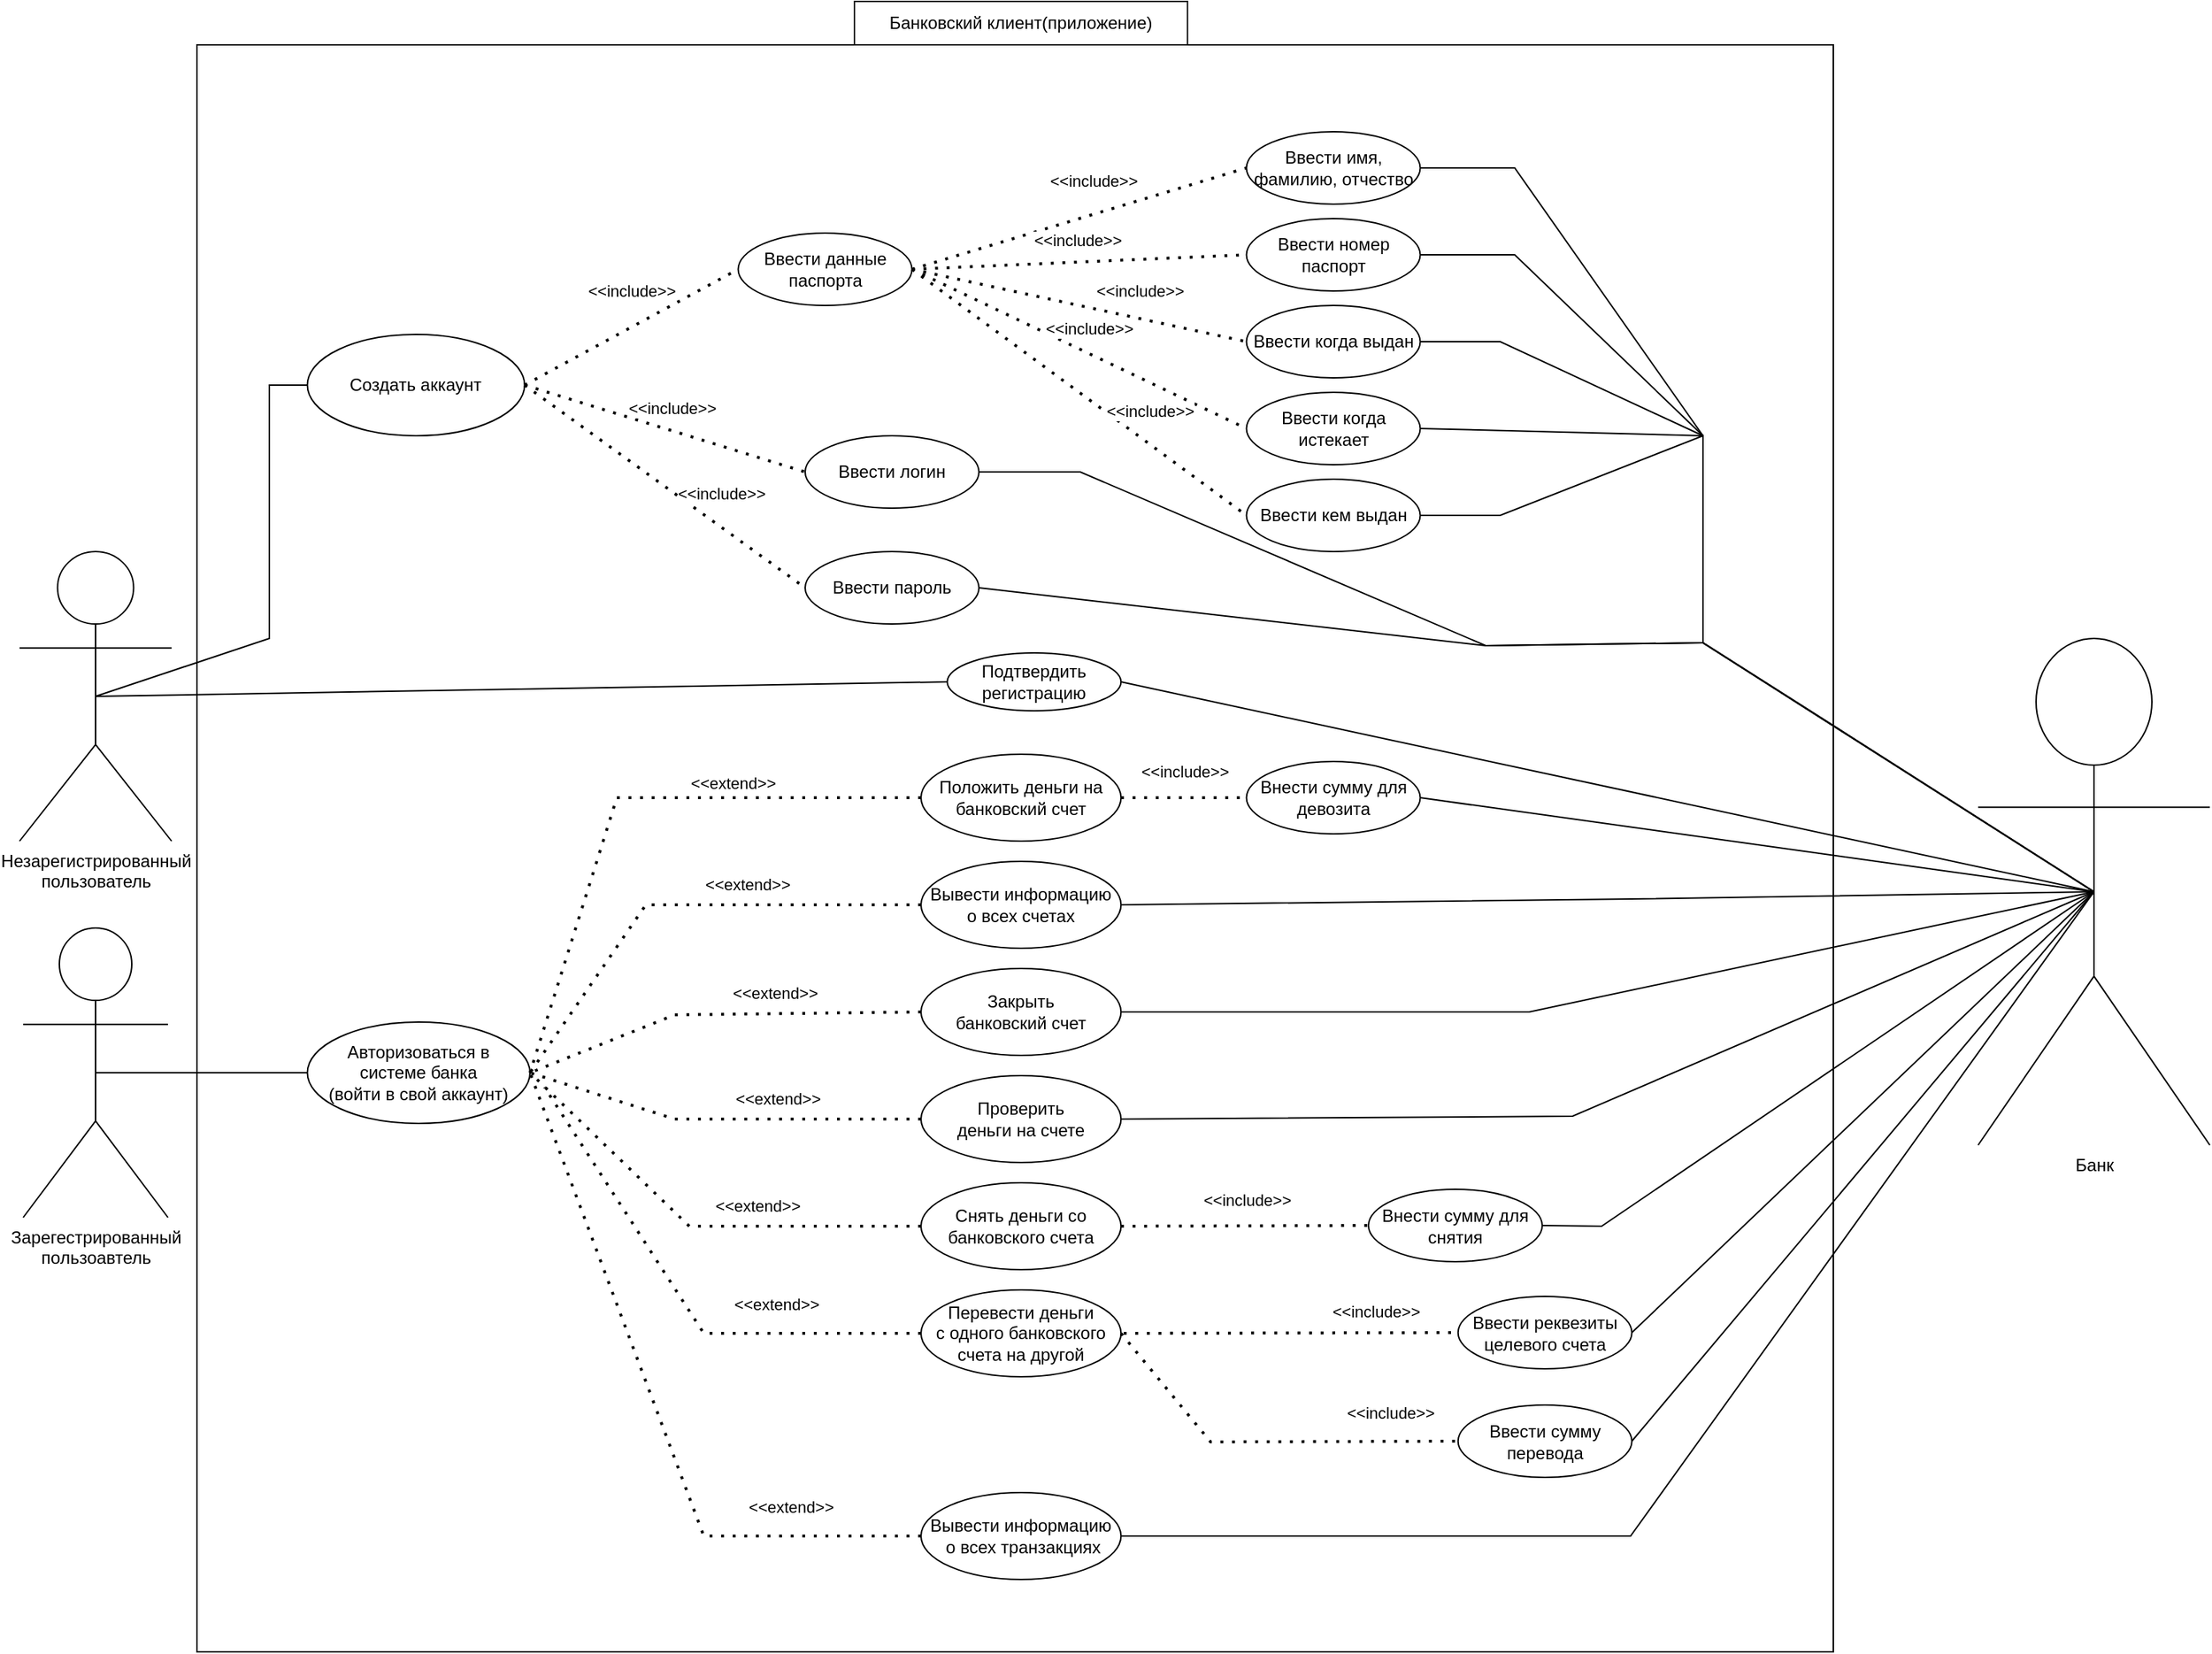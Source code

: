 <mxfile version="21.1.2" type="device">
  <diagram name="Страница 1" id="o9PoDSkGrOwWc7dXm-Xy">
    <mxGraphModel dx="2575" dy="1297" grid="1" gridSize="10" guides="1" tooltips="1" connect="1" arrows="1" fold="1" page="1" pageScale="1" pageWidth="827" pageHeight="1169" math="0" shadow="0">
      <root>
        <mxCell id="0" />
        <mxCell id="1" parent="0" />
        <mxCell id="FQmF5h1PEEif77fkFtKV-154" value="" style="rounded=0;whiteSpace=wrap;html=1;fontFamily=Helvetica;fontSize=11;fontColor=default;" vertex="1" parent="1">
          <mxGeometry x="250" y="210" width="1130" height="1110" as="geometry" />
        </mxCell>
        <mxCell id="FQmF5h1PEEif77fkFtKV-3" value="" style="edgeStyle=orthogonalEdgeStyle;rounded=0;orthogonalLoop=1;jettySize=auto;html=1;" edge="1" parent="1" target="FQmF5h1PEEif77fkFtKV-2">
          <mxGeometry relative="1" as="geometry">
            <mxPoint x="390" y="90" as="sourcePoint" />
          </mxGeometry>
        </mxCell>
        <mxCell id="FQmF5h1PEEif77fkFtKV-9" value="" style="edgeStyle=orthogonalEdgeStyle;rounded=0;orthogonalLoop=1;jettySize=auto;html=1;" edge="1" parent="1" target="FQmF5h1PEEif77fkFtKV-8">
          <mxGeometry relative="1" as="geometry">
            <mxPoint x="510" y="90" as="sourcePoint" />
          </mxGeometry>
        </mxCell>
        <mxCell id="FQmF5h1PEEif77fkFtKV-11" value="" style="edgeStyle=orthogonalEdgeStyle;rounded=0;orthogonalLoop=1;jettySize=auto;html=1;" edge="1" parent="1" source="FQmF5h1PEEif77fkFtKV-1">
          <mxGeometry relative="1" as="geometry">
            <mxPoint x="450" y="220" as="targetPoint" />
          </mxGeometry>
        </mxCell>
        <mxCell id="FQmF5h1PEEif77fkFtKV-5" value="" style="edgeStyle=orthogonalEdgeStyle;rounded=0;orthogonalLoop=1;jettySize=auto;html=1;" edge="1" parent="1" target="FQmF5h1PEEif77fkFtKV-4">
          <mxGeometry relative="1" as="geometry">
            <mxPoint x="80" y="130" as="sourcePoint" />
          </mxGeometry>
        </mxCell>
        <mxCell id="FQmF5h1PEEif77fkFtKV-7" style="edgeStyle=orthogonalEdgeStyle;rounded=0;orthogonalLoop=1;jettySize=auto;html=1;entryX=0.5;entryY=0;entryDx=0;entryDy=0;" edge="1" parent="1" target="FQmF5h1PEEif77fkFtKV-6">
          <mxGeometry relative="1" as="geometry">
            <mxPoint x="80" y="130" as="sourcePoint" />
          </mxGeometry>
        </mxCell>
        <mxCell id="FQmF5h1PEEif77fkFtKV-12" value="Зарегестрированный &lt;br&gt;пользоавтель" style="shape=umlActor;verticalLabelPosition=bottom;verticalAlign=top;html=1;outlineConnect=0;direction=east;" vertex="1" parent="1">
          <mxGeometry x="130" y="820" width="100" height="200" as="geometry" />
        </mxCell>
        <mxCell id="FQmF5h1PEEif77fkFtKV-21" value="Перевести деньги&lt;br&gt;с одного банковского счета на другой" style="ellipse;whiteSpace=wrap;html=1;" vertex="1" parent="1">
          <mxGeometry x="750.0" y="1070" width="138.13" height="60" as="geometry" />
        </mxCell>
        <mxCell id="FQmF5h1PEEif77fkFtKV-67" style="edgeStyle=orthogonalEdgeStyle;rounded=0;orthogonalLoop=1;jettySize=auto;html=1;exitX=0.5;exitY=1;exitDx=0;exitDy=0;" edge="1" parent="1">
          <mxGeometry relative="1" as="geometry">
            <mxPoint x="683.75" y="932" as="sourcePoint" />
            <mxPoint x="683.75" y="932" as="targetPoint" />
          </mxGeometry>
        </mxCell>
        <mxCell id="FQmF5h1PEEif77fkFtKV-69" value="Банковский клиент(приложение)" style="text;html=1;strokeColor=#1A1A1A;fillColor=none;align=center;verticalAlign=middle;whiteSpace=wrap;rounded=0;" vertex="1" parent="1">
          <mxGeometry x="704.06" y="180" width="230" height="30" as="geometry" />
        </mxCell>
        <mxCell id="FQmF5h1PEEif77fkFtKV-76" value="Незарегистрированный &lt;br&gt;пользователь" style="shape=umlActor;verticalLabelPosition=bottom;verticalAlign=top;html=1;outlineConnect=0;" vertex="1" parent="1">
          <mxGeometry x="127.5" y="560" width="105" height="200" as="geometry" />
        </mxCell>
        <mxCell id="FQmF5h1PEEif77fkFtKV-77" value="Авторизоваться в &lt;br&gt;системе банка&lt;br&gt;(войти в свой аккаунт)" style="ellipse;whiteSpace=wrap;html=1;" vertex="1" parent="1">
          <mxGeometry x="326.25" y="885" width="153.75" height="70" as="geometry" />
        </mxCell>
        <mxCell id="FQmF5h1PEEif77fkFtKV-78" value="Создать аккаунт" style="ellipse;whiteSpace=wrap;html=1;" vertex="1" parent="1">
          <mxGeometry x="326.25" y="410" width="150" height="70" as="geometry" />
        </mxCell>
        <mxCell id="FQmF5h1PEEif77fkFtKV-79" value="Банк" style="shape=umlActor;verticalLabelPosition=bottom;verticalAlign=top;html=1;outlineConnect=0;direction=east;" vertex="1" parent="1">
          <mxGeometry x="1480" y="620" width="160" height="350" as="geometry" />
        </mxCell>
        <mxCell id="FQmF5h1PEEif77fkFtKV-88" value="" style="endArrow=none;html=1;rounded=0;entryX=0;entryY=0.5;entryDx=0;entryDy=0;exitX=0.5;exitY=0.5;exitDx=0;exitDy=0;exitPerimeter=0;" edge="1" parent="1" source="FQmF5h1PEEif77fkFtKV-76" target="FQmF5h1PEEif77fkFtKV-78">
          <mxGeometry width="50" height="50" relative="1" as="geometry">
            <mxPoint x="240" y="730" as="sourcePoint" />
            <mxPoint x="444" y="410" as="targetPoint" />
            <Array as="points">
              <mxPoint x="300" y="620" />
              <mxPoint x="300" y="445" />
            </Array>
          </mxGeometry>
        </mxCell>
        <mxCell id="FQmF5h1PEEif77fkFtKV-91" value="" style="endArrow=none;html=1;rounded=0;exitX=0.5;exitY=0.5;exitDx=0;exitDy=0;entryX=0;entryY=0.5;entryDx=0;entryDy=0;exitPerimeter=0;" edge="1" parent="1" source="FQmF5h1PEEif77fkFtKV-12" target="FQmF5h1PEEif77fkFtKV-77">
          <mxGeometry width="50" height="50" relative="1" as="geometry">
            <mxPoint x="190" y="930" as="sourcePoint" />
            <mxPoint x="489" y="690" as="targetPoint" />
            <Array as="points" />
          </mxGeometry>
        </mxCell>
        <mxCell id="FQmF5h1PEEif77fkFtKV-92" value="&amp;lt;&amp;lt;include&amp;gt;&amp;gt;" style="endArrow=none;dashed=1;html=1;dashPattern=1 3;strokeWidth=2;rounded=0;entryX=0;entryY=0.5;entryDx=0;entryDy=0;exitX=1;exitY=0.5;exitDx=0;exitDy=0;" edge="1" parent="1" source="FQmF5h1PEEif77fkFtKV-78" target="FQmF5h1PEEif77fkFtKV-93">
          <mxGeometry x="0.142" y="22" width="50" height="50" relative="1" as="geometry">
            <mxPoint x="520" y="470" as="sourcePoint" />
            <mxPoint x="570" y="420" as="targetPoint" />
            <mxPoint as="offset" />
          </mxGeometry>
        </mxCell>
        <mxCell id="FQmF5h1PEEif77fkFtKV-93" value="Ввести данные паспорта" style="ellipse;whiteSpace=wrap;html=1;" vertex="1" parent="1">
          <mxGeometry x="623.75" y="340" width="120" height="50" as="geometry" />
        </mxCell>
        <mxCell id="FQmF5h1PEEif77fkFtKV-94" value="&lt;span style=&quot;color: rgb(0, 0, 0); font-family: Helvetica; font-size: 11px; font-style: normal; font-variant-ligatures: normal; font-variant-caps: normal; font-weight: 400; letter-spacing: normal; orphans: 2; text-align: center; text-indent: 0px; text-transform: none; widows: 2; word-spacing: 0px; -webkit-text-stroke-width: 0px; background-color: rgb(255, 255, 255); text-decoration-thickness: initial; text-decoration-style: initial; text-decoration-color: initial; float: none; display: inline !important;&quot;&gt;&amp;lt;&amp;lt;include&amp;gt;&amp;gt;&lt;/span&gt;" style="endArrow=none;dashed=1;html=1;dashPattern=1 3;strokeWidth=2;rounded=0;entryX=0;entryY=0.5;entryDx=0;entryDy=0;exitX=1;exitY=0.5;exitDx=0;exitDy=0;" edge="1" parent="1" target="FQmF5h1PEEif77fkFtKV-95" source="FQmF5h1PEEif77fkFtKV-78">
          <mxGeometry y="15" width="50" height="50" relative="1" as="geometry">
            <mxPoint x="491.25" y="555" as="sourcePoint" />
            <mxPoint x="585.25" y="490" as="targetPoint" />
            <mxPoint as="offset" />
          </mxGeometry>
        </mxCell>
        <mxCell id="FQmF5h1PEEif77fkFtKV-95" value="Ввести логин" style="ellipse;whiteSpace=wrap;html=1;" vertex="1" parent="1">
          <mxGeometry x="670" y="480" width="120" height="50" as="geometry" />
        </mxCell>
        <mxCell id="FQmF5h1PEEif77fkFtKV-96" value="&lt;span style=&quot;color: rgb(0, 0, 0); font-family: Helvetica; font-size: 11px; font-style: normal; font-variant-ligatures: normal; font-variant-caps: normal; font-weight: 400; letter-spacing: normal; orphans: 2; text-align: center; text-indent: 0px; text-transform: none; widows: 2; word-spacing: 0px; -webkit-text-stroke-width: 0px; background-color: rgb(255, 255, 255); text-decoration-thickness: initial; text-decoration-style: initial; text-decoration-color: initial; float: none; display: inline !important;&quot;&gt;&amp;lt;&amp;lt;include&amp;gt;&amp;gt;&lt;/span&gt;" style="endArrow=none;dashed=1;html=1;dashPattern=1 3;strokeWidth=2;rounded=0;entryX=0;entryY=0.5;entryDx=0;entryDy=0;exitX=1;exitY=0.5;exitDx=0;exitDy=0;" edge="1" parent="1" target="FQmF5h1PEEif77fkFtKV-97" source="FQmF5h1PEEif77fkFtKV-78">
          <mxGeometry x="0.286" y="19" width="50" height="50" relative="1" as="geometry">
            <mxPoint x="478.75" y="555" as="sourcePoint" />
            <mxPoint x="588" y="560" as="targetPoint" />
            <mxPoint as="offset" />
          </mxGeometry>
        </mxCell>
        <mxCell id="FQmF5h1PEEif77fkFtKV-97" value="Ввести пароль" style="ellipse;whiteSpace=wrap;html=1;" vertex="1" parent="1">
          <mxGeometry x="670" y="560" width="120" height="50" as="geometry" />
        </mxCell>
        <mxCell id="FQmF5h1PEEif77fkFtKV-98" value="" style="endArrow=none;html=1;rounded=0;entryX=1;entryY=0.5;entryDx=0;entryDy=0;" edge="1" parent="1" target="FQmF5h1PEEif77fkFtKV-95">
          <mxGeometry width="50" height="50" relative="1" as="geometry">
            <mxPoint x="1290" y="623" as="sourcePoint" />
            <mxPoint x="754" y="375" as="targetPoint" />
            <Array as="points">
              <mxPoint x="1140" y="625" />
              <mxPoint x="860" y="505" />
            </Array>
          </mxGeometry>
        </mxCell>
        <mxCell id="FQmF5h1PEEif77fkFtKV-99" value="" style="endArrow=none;html=1;rounded=0;entryX=1;entryY=0.5;entryDx=0;entryDy=0;" edge="1" parent="1" target="FQmF5h1PEEif77fkFtKV-97">
          <mxGeometry width="50" height="50" relative="1" as="geometry">
            <mxPoint x="1290" y="623" as="sourcePoint" />
            <mxPoint x="754" y="455" as="targetPoint" />
            <Array as="points">
              <mxPoint x="1140" y="625" />
            </Array>
          </mxGeometry>
        </mxCell>
        <mxCell id="FQmF5h1PEEif77fkFtKV-100" value="&amp;lt;&amp;lt;include&amp;gt;&amp;gt;" style="endArrow=none;dashed=1;html=1;dashPattern=1 3;strokeWidth=2;rounded=0;entryX=0;entryY=0.5;entryDx=0;entryDy=0;exitX=1;exitY=0.5;exitDx=0;exitDy=0;" edge="1" parent="1" target="FQmF5h1PEEif77fkFtKV-101" source="FQmF5h1PEEif77fkFtKV-93">
          <mxGeometry x="0.142" y="22" width="50" height="50" relative="1" as="geometry">
            <mxPoint x="827" y="355" as="sourcePoint" />
            <mxPoint x="921" y="330" as="targetPoint" />
            <mxPoint as="offset" />
          </mxGeometry>
        </mxCell>
        <mxCell id="FQmF5h1PEEif77fkFtKV-101" value="Ввести имя, фамилию, отчество" style="ellipse;whiteSpace=wrap;html=1;" vertex="1" parent="1">
          <mxGeometry x="974.75" y="270" width="120" height="50" as="geometry" />
        </mxCell>
        <mxCell id="FQmF5h1PEEif77fkFtKV-102" value="&lt;span style=&quot;color: rgb(0, 0, 0); font-family: Helvetica; font-size: 11px; font-style: normal; font-variant-ligatures: normal; font-variant-caps: normal; font-weight: 400; letter-spacing: normal; orphans: 2; text-align: center; text-indent: 0px; text-transform: none; widows: 2; word-spacing: 0px; -webkit-text-stroke-width: 0px; background-color: rgb(255, 255, 255); text-decoration-thickness: initial; text-decoration-style: initial; text-decoration-color: initial; float: none; display: inline !important;&quot;&gt;&amp;lt;&amp;lt;include&amp;gt;&amp;gt;&lt;/span&gt;" style="endArrow=none;dashed=1;html=1;dashPattern=1 3;strokeWidth=2;rounded=0;entryX=0;entryY=0.5;entryDx=0;entryDy=0;exitX=1;exitY=0.5;exitDx=0;exitDy=0;" edge="1" parent="1" target="FQmF5h1PEEif77fkFtKV-103" source="FQmF5h1PEEif77fkFtKV-93">
          <mxGeometry y="15" width="50" height="50" relative="1" as="geometry">
            <mxPoint x="827" y="355" as="sourcePoint" />
            <mxPoint x="936.25" y="400" as="targetPoint" />
            <mxPoint as="offset" />
          </mxGeometry>
        </mxCell>
        <mxCell id="FQmF5h1PEEif77fkFtKV-103" value="Ввести номер паспорт" style="ellipse;whiteSpace=wrap;html=1;" vertex="1" parent="1">
          <mxGeometry x="974.75" y="330" width="120" height="50" as="geometry" />
        </mxCell>
        <mxCell id="FQmF5h1PEEif77fkFtKV-104" value="&lt;span style=&quot;color: rgb(0, 0, 0); font-family: Helvetica; font-size: 11px; font-style: normal; font-variant-ligatures: normal; font-variant-caps: normal; font-weight: 400; letter-spacing: normal; orphans: 2; text-align: center; text-indent: 0px; text-transform: none; widows: 2; word-spacing: 0px; -webkit-text-stroke-width: 0px; background-color: rgb(255, 255, 255); text-decoration-thickness: initial; text-decoration-style: initial; text-decoration-color: initial; float: none; display: inline !important;&quot;&gt;&amp;lt;&amp;lt;include&amp;gt;&amp;gt;&lt;/span&gt;" style="endArrow=none;dashed=1;html=1;dashPattern=1 3;strokeWidth=2;rounded=0;entryX=0;entryY=0.5;entryDx=0;entryDy=0;exitX=1;exitY=0.5;exitDx=0;exitDy=0;" edge="1" parent="1" target="FQmF5h1PEEif77fkFtKV-105" source="FQmF5h1PEEif77fkFtKV-93">
          <mxGeometry x="0.319" y="18" width="50" height="50" relative="1" as="geometry">
            <mxPoint x="827" y="355" as="sourcePoint" />
            <mxPoint x="939" y="470" as="targetPoint" />
            <mxPoint x="1" as="offset" />
          </mxGeometry>
        </mxCell>
        <mxCell id="FQmF5h1PEEif77fkFtKV-105" value="Ввести когда выдан" style="ellipse;whiteSpace=wrap;html=1;" vertex="1" parent="1">
          <mxGeometry x="974.75" y="390" width="120" height="50" as="geometry" />
        </mxCell>
        <mxCell id="FQmF5h1PEEif77fkFtKV-106" value="Ввести когда истекает" style="ellipse;whiteSpace=wrap;html=1;" vertex="1" parent="1">
          <mxGeometry x="974.75" y="450" width="120" height="50" as="geometry" />
        </mxCell>
        <mxCell id="FQmF5h1PEEif77fkFtKV-107" value="Ввести кем выдан" style="ellipse;whiteSpace=wrap;html=1;" vertex="1" parent="1">
          <mxGeometry x="974.75" y="510" width="120" height="50" as="geometry" />
        </mxCell>
        <mxCell id="FQmF5h1PEEif77fkFtKV-108" value="&lt;span style=&quot;color: rgb(0, 0, 0); font-family: Helvetica; font-size: 11px; font-style: normal; font-variant-ligatures: normal; font-variant-caps: normal; font-weight: 400; letter-spacing: normal; orphans: 2; text-align: center; text-indent: 0px; text-transform: none; widows: 2; word-spacing: 0px; -webkit-text-stroke-width: 0px; background-color: rgb(255, 255, 255); text-decoration-thickness: initial; text-decoration-style: initial; text-decoration-color: initial; float: none; display: inline !important;&quot;&gt;&amp;lt;&amp;lt;include&amp;gt;&amp;gt;&lt;/span&gt;" style="endArrow=none;dashed=1;html=1;dashPattern=1 3;strokeWidth=2;rounded=0;entryX=0;entryY=0.5;entryDx=0;entryDy=0;exitX=1;exitY=0.5;exitDx=0;exitDy=0;" edge="1" parent="1" source="FQmF5h1PEEif77fkFtKV-93" target="FQmF5h1PEEif77fkFtKV-106">
          <mxGeometry y="15" width="50" height="50" relative="1" as="geometry">
            <mxPoint x="740" y="360" as="sourcePoint" />
            <mxPoint x="981" y="495" as="targetPoint" />
            <mxPoint as="offset" />
          </mxGeometry>
        </mxCell>
        <mxCell id="FQmF5h1PEEif77fkFtKV-109" value="&lt;span style=&quot;color: rgb(0, 0, 0); font-family: Helvetica; font-size: 11px; font-style: normal; font-variant-ligatures: normal; font-variant-caps: normal; font-weight: 400; letter-spacing: normal; orphans: 2; text-align: center; text-indent: 0px; text-transform: none; widows: 2; word-spacing: 0px; -webkit-text-stroke-width: 0px; background-color: rgb(255, 255, 255); text-decoration-thickness: initial; text-decoration-style: initial; text-decoration-color: initial; float: none; display: inline !important;&quot;&gt;&amp;lt;&amp;lt;include&amp;gt;&amp;gt;&lt;/span&gt;" style="endArrow=none;dashed=1;html=1;dashPattern=1 3;strokeWidth=2;rounded=0;entryX=0;entryY=0.5;entryDx=0;entryDy=0;exitX=1;exitY=0.5;exitDx=0;exitDy=0;" edge="1" parent="1" source="FQmF5h1PEEif77fkFtKV-93" target="FQmF5h1PEEif77fkFtKV-107">
          <mxGeometry x="0.319" y="18" width="50" height="50" relative="1" as="geometry">
            <mxPoint x="750" y="505" as="sourcePoint" />
            <mxPoint x="981" y="555" as="targetPoint" />
            <mxPoint x="1" as="offset" />
          </mxGeometry>
        </mxCell>
        <mxCell id="FQmF5h1PEEif77fkFtKV-110" value="" style="endArrow=none;html=1;rounded=0;exitX=0.5;exitY=0.5;exitDx=0;exitDy=0;entryX=1;entryY=0.5;entryDx=0;entryDy=0;exitPerimeter=0;" edge="1" parent="1" source="FQmF5h1PEEif77fkFtKV-79" target="FQmF5h1PEEif77fkFtKV-107">
          <mxGeometry width="50" height="50" relative="1" as="geometry">
            <mxPoint x="1350" y="835" as="sourcePoint" />
            <mxPoint x="754" y="455" as="targetPoint" />
            <Array as="points">
              <mxPoint x="1290" y="623" />
              <mxPoint x="1290" y="480" />
              <mxPoint x="1150" y="535" />
            </Array>
          </mxGeometry>
        </mxCell>
        <mxCell id="FQmF5h1PEEif77fkFtKV-111" value="" style="endArrow=none;html=1;rounded=0;exitX=0.5;exitY=0.5;exitDx=0;exitDy=0;entryX=1;entryY=0.5;entryDx=0;entryDy=0;exitPerimeter=0;" edge="1" parent="1" source="FQmF5h1PEEif77fkFtKV-79" target="FQmF5h1PEEif77fkFtKV-106">
          <mxGeometry width="50" height="50" relative="1" as="geometry">
            <mxPoint x="1350" y="835" as="sourcePoint" />
            <mxPoint x="1105" y="570" as="targetPoint" />
            <Array as="points">
              <mxPoint x="1290" y="623" />
              <mxPoint x="1290" y="480" />
            </Array>
          </mxGeometry>
        </mxCell>
        <mxCell id="FQmF5h1PEEif77fkFtKV-112" value="" style="endArrow=none;html=1;rounded=0;exitX=0.5;exitY=0.5;exitDx=0;exitDy=0;entryX=1;entryY=0.5;entryDx=0;entryDy=0;exitPerimeter=0;" edge="1" parent="1" source="FQmF5h1PEEif77fkFtKV-79" target="FQmF5h1PEEif77fkFtKV-105">
          <mxGeometry width="50" height="50" relative="1" as="geometry">
            <mxPoint x="1350" y="835" as="sourcePoint" />
            <mxPoint x="1105" y="505" as="targetPoint" />
            <Array as="points">
              <mxPoint x="1290" y="623" />
              <mxPoint x="1290" y="480" />
              <mxPoint x="1150" y="415" />
            </Array>
          </mxGeometry>
        </mxCell>
        <mxCell id="FQmF5h1PEEif77fkFtKV-113" value="" style="endArrow=none;html=1;rounded=0;exitX=0.5;exitY=0.5;exitDx=0;exitDy=0;entryX=1;entryY=0.5;entryDx=0;entryDy=0;exitPerimeter=0;" edge="1" parent="1" source="FQmF5h1PEEif77fkFtKV-79" target="FQmF5h1PEEif77fkFtKV-103">
          <mxGeometry width="50" height="50" relative="1" as="geometry">
            <mxPoint x="1350" y="835" as="sourcePoint" />
            <mxPoint x="1105" y="425" as="targetPoint" />
            <Array as="points">
              <mxPoint x="1290" y="623" />
              <mxPoint x="1290" y="480" />
              <mxPoint x="1160" y="355" />
            </Array>
          </mxGeometry>
        </mxCell>
        <mxCell id="FQmF5h1PEEif77fkFtKV-114" value="" style="endArrow=none;html=1;rounded=0;exitX=0.5;exitY=0.5;exitDx=0;exitDy=0;entryX=1;entryY=0.5;entryDx=0;entryDy=0;exitPerimeter=0;" edge="1" parent="1" source="FQmF5h1PEEif77fkFtKV-79" target="FQmF5h1PEEif77fkFtKV-101">
          <mxGeometry width="50" height="50" relative="1" as="geometry">
            <mxPoint x="1350" y="760" as="sourcePoint" />
            <mxPoint x="1105" y="290" as="targetPoint" />
            <Array as="points">
              <mxPoint x="1290" y="623" />
              <mxPoint x="1290" y="480" />
              <mxPoint x="1160" y="295" />
            </Array>
          </mxGeometry>
        </mxCell>
        <mxCell id="FQmF5h1PEEif77fkFtKV-116" value="Подтвердить регистрацию" style="ellipse;whiteSpace=wrap;html=1;" vertex="1" parent="1">
          <mxGeometry x="768.13" y="630" width="120" height="40" as="geometry" />
        </mxCell>
        <mxCell id="FQmF5h1PEEif77fkFtKV-117" value="" style="endArrow=none;html=1;rounded=0;exitX=0.5;exitY=0.5;exitDx=0;exitDy=0;entryX=1;entryY=0.5;entryDx=0;entryDy=0;exitPerimeter=0;" edge="1" parent="1" source="FQmF5h1PEEif77fkFtKV-79" target="FQmF5h1PEEif77fkFtKV-116">
          <mxGeometry width="50" height="50" relative="1" as="geometry">
            <mxPoint x="1450" y="755" as="sourcePoint" />
            <mxPoint x="1746" y="440" as="targetPoint" />
            <Array as="points" />
          </mxGeometry>
        </mxCell>
        <mxCell id="FQmF5h1PEEif77fkFtKV-119" value="Снять деньги со банковского&amp;nbsp;счета" style="ellipse;whiteSpace=wrap;html=1;" vertex="1" parent="1">
          <mxGeometry x="750.0" y="996" width="138.13" height="60" as="geometry" />
        </mxCell>
        <mxCell id="FQmF5h1PEEif77fkFtKV-121" value="Закрыть&lt;br style=&quot;border-color: var(--border-color);&quot;&gt;банковский счет" style="ellipse;whiteSpace=wrap;html=1;" vertex="1" parent="1">
          <mxGeometry x="750.0" y="848" width="138.13" height="60" as="geometry" />
        </mxCell>
        <mxCell id="FQmF5h1PEEif77fkFtKV-122" value="Проверить&lt;br style=&quot;border-color: var(--border-color);&quot;&gt;деньги на счете" style="ellipse;whiteSpace=wrap;html=1;" vertex="1" parent="1">
          <mxGeometry x="750.0" y="922" width="138.13" height="60" as="geometry" />
        </mxCell>
        <mxCell id="FQmF5h1PEEif77fkFtKV-123" value="Положить деньги на банковский счет" style="ellipse;whiteSpace=wrap;html=1;" vertex="1" parent="1">
          <mxGeometry x="750.0" y="700" width="138.13" height="60" as="geometry" />
        </mxCell>
        <mxCell id="FQmF5h1PEEif77fkFtKV-124" value="Вывести информацию &lt;br&gt;о всех счетах" style="ellipse;whiteSpace=wrap;html=1;" vertex="1" parent="1">
          <mxGeometry x="750.0" y="774" width="138.13" height="60" as="geometry" />
        </mxCell>
        <mxCell id="FQmF5h1PEEif77fkFtKV-125" value="&lt;span style=&quot;color: rgb(0, 0, 0); font-family: Helvetica; font-size: 11px; font-style: normal; font-variant-ligatures: normal; font-variant-caps: normal; font-weight: 400; letter-spacing: normal; orphans: 2; text-align: center; text-indent: 0px; text-transform: none; widows: 2; word-spacing: 0px; -webkit-text-stroke-width: 0px; background-color: rgb(255, 255, 255); text-decoration-thickness: initial; text-decoration-style: initial; text-decoration-color: initial; float: none; display: inline !important;&quot;&gt;&amp;lt;&amp;lt;extend&amp;gt;&amp;gt;&lt;/span&gt;" style="endArrow=none;dashed=1;html=1;dashPattern=1 3;strokeWidth=2;rounded=0;entryX=1;entryY=0.5;entryDx=0;entryDy=0;exitX=0;exitY=0.5;exitDx=0;exitDy=0;" edge="1" parent="1" source="FQmF5h1PEEif77fkFtKV-123" target="FQmF5h1PEEif77fkFtKV-77">
          <mxGeometry x="-0.365" y="-10" width="50" height="50" relative="1" as="geometry">
            <mxPoint x="754" y="820" as="sourcePoint" />
            <mxPoint x="985" y="990" as="targetPoint" />
            <mxPoint as="offset" />
            <Array as="points">
              <mxPoint x="540" y="730" />
            </Array>
          </mxGeometry>
        </mxCell>
        <mxCell id="FQmF5h1PEEif77fkFtKV-129" value="&lt;span style=&quot;color: rgb(0, 0, 0); font-family: Helvetica; font-size: 11px; font-style: normal; font-variant-ligatures: normal; font-variant-caps: normal; font-weight: 400; letter-spacing: normal; orphans: 2; text-align: center; text-indent: 0px; text-transform: none; widows: 2; word-spacing: 0px; -webkit-text-stroke-width: 0px; background-color: rgb(255, 255, 255); text-decoration-thickness: initial; text-decoration-style: initial; text-decoration-color: initial; float: none; display: inline !important;&quot;&gt;&amp;lt;&amp;lt;extend&amp;gt;&amp;gt;&lt;/span&gt;" style="endArrow=none;dashed=1;html=1;dashPattern=1 3;strokeWidth=2;rounded=0;entryX=1;entryY=0.5;entryDx=0;entryDy=0;exitX=0;exitY=0.5;exitDx=0;exitDy=0;" edge="1" parent="1" source="FQmF5h1PEEif77fkFtKV-124" target="FQmF5h1PEEif77fkFtKV-77">
          <mxGeometry x="-0.275" y="-14" width="50" height="50" relative="1" as="geometry">
            <mxPoint x="760" y="740" as="sourcePoint" />
            <mxPoint x="670" y="920" as="targetPoint" />
            <mxPoint as="offset" />
            <Array as="points">
              <mxPoint x="560" y="804" />
            </Array>
          </mxGeometry>
        </mxCell>
        <mxCell id="FQmF5h1PEEif77fkFtKV-130" value="&lt;span style=&quot;color: rgb(0, 0, 0); font-family: Helvetica; font-size: 11px; font-style: normal; font-variant-ligatures: normal; font-variant-caps: normal; font-weight: 400; letter-spacing: normal; orphans: 2; text-align: center; text-indent: 0px; text-transform: none; widows: 2; word-spacing: 0px; -webkit-text-stroke-width: 0px; background-color: rgb(255, 255, 255); text-decoration-thickness: initial; text-decoration-style: initial; text-decoration-color: initial; float: none; display: inline !important;&quot;&gt;&amp;lt;&amp;lt;extend&amp;gt;&amp;gt;&lt;/span&gt;" style="endArrow=none;dashed=1;html=1;dashPattern=1 3;strokeWidth=2;rounded=0;entryX=1;entryY=0.5;entryDx=0;entryDy=0;exitX=0;exitY=0.5;exitDx=0;exitDy=0;" edge="1" parent="1" source="FQmF5h1PEEif77fkFtKV-121" target="FQmF5h1PEEif77fkFtKV-77">
          <mxGeometry x="-0.275" y="-14" width="50" height="50" relative="1" as="geometry">
            <mxPoint x="760" y="814" as="sourcePoint" />
            <mxPoint x="490" y="930" as="targetPoint" />
            <mxPoint as="offset" />
            <Array as="points">
              <mxPoint x="580" y="880" />
            </Array>
          </mxGeometry>
        </mxCell>
        <mxCell id="FQmF5h1PEEif77fkFtKV-131" value="&lt;span style=&quot;color: rgb(0, 0, 0); font-family: Helvetica; font-size: 11px; font-style: normal; font-variant-ligatures: normal; font-variant-caps: normal; font-weight: 400; letter-spacing: normal; orphans: 2; text-align: center; text-indent: 0px; text-transform: none; widows: 2; word-spacing: 0px; -webkit-text-stroke-width: 0px; background-color: rgb(255, 255, 255); text-decoration-thickness: initial; text-decoration-style: initial; text-decoration-color: initial; float: none; display: inline !important;&quot;&gt;&amp;lt;&amp;lt;extend&amp;gt;&amp;gt;&lt;/span&gt;" style="endArrow=none;dashed=1;html=1;dashPattern=1 3;strokeWidth=2;rounded=0;entryX=1;entryY=0.5;entryDx=0;entryDy=0;exitX=0;exitY=0.5;exitDx=0;exitDy=0;" edge="1" parent="1" source="FQmF5h1PEEif77fkFtKV-122" target="FQmF5h1PEEif77fkFtKV-77">
          <mxGeometry x="-0.275" y="-14" width="50" height="50" relative="1" as="geometry">
            <mxPoint x="770" y="824" as="sourcePoint" />
            <mxPoint x="500" y="940" as="targetPoint" />
            <mxPoint as="offset" />
            <Array as="points">
              <mxPoint x="580" y="952" />
            </Array>
          </mxGeometry>
        </mxCell>
        <mxCell id="FQmF5h1PEEif77fkFtKV-132" value="&lt;span style=&quot;color: rgb(0, 0, 0); font-family: Helvetica; font-size: 11px; font-style: normal; font-variant-ligatures: normal; font-variant-caps: normal; font-weight: 400; letter-spacing: normal; orphans: 2; text-align: center; text-indent: 0px; text-transform: none; widows: 2; word-spacing: 0px; -webkit-text-stroke-width: 0px; background-color: rgb(255, 255, 255); text-decoration-thickness: initial; text-decoration-style: initial; text-decoration-color: initial; float: none; display: inline !important;&quot;&gt;&amp;lt;&amp;lt;extend&amp;gt;&amp;gt;&lt;/span&gt;" style="endArrow=none;dashed=1;html=1;dashPattern=1 3;strokeWidth=2;rounded=0;entryX=1;entryY=0.5;entryDx=0;entryDy=0;exitX=0;exitY=0.5;exitDx=0;exitDy=0;" edge="1" parent="1" source="FQmF5h1PEEif77fkFtKV-119" target="FQmF5h1PEEif77fkFtKV-77">
          <mxGeometry x="-0.275" y="-14" width="50" height="50" relative="1" as="geometry">
            <mxPoint x="780" y="834" as="sourcePoint" />
            <mxPoint x="510" y="950" as="targetPoint" />
            <mxPoint as="offset" />
            <Array as="points">
              <mxPoint x="590" y="1026" />
            </Array>
          </mxGeometry>
        </mxCell>
        <mxCell id="FQmF5h1PEEif77fkFtKV-133" value="&lt;span style=&quot;color: rgb(0, 0, 0); font-family: Helvetica; font-size: 11px; font-style: normal; font-variant-ligatures: normal; font-variant-caps: normal; font-weight: 400; letter-spacing: normal; orphans: 2; text-align: center; text-indent: 0px; text-transform: none; widows: 2; word-spacing: 0px; -webkit-text-stroke-width: 0px; background-color: rgb(255, 255, 255); text-decoration-thickness: initial; text-decoration-style: initial; text-decoration-color: initial; float: none; display: inline !important;&quot;&gt;&amp;lt;&amp;lt;extend&amp;gt;&amp;gt;&lt;/span&gt;" style="endArrow=none;dashed=1;html=1;dashPattern=1 3;strokeWidth=2;rounded=0;entryX=1;entryY=0.5;entryDx=0;entryDy=0;exitX=0;exitY=0.5;exitDx=0;exitDy=0;" edge="1" parent="1" source="FQmF5h1PEEif77fkFtKV-21">
          <mxGeometry x="-0.433" y="-20" width="50" height="50" relative="1" as="geometry">
            <mxPoint x="760" y="1036" as="sourcePoint" />
            <mxPoint x="490" y="930" as="targetPoint" />
            <mxPoint as="offset" />
            <Array as="points">
              <mxPoint x="600" y="1100" />
            </Array>
          </mxGeometry>
        </mxCell>
        <mxCell id="FQmF5h1PEEif77fkFtKV-134" value="" style="endArrow=none;html=1;rounded=0;entryX=1;entryY=0.5;entryDx=0;entryDy=0;exitX=0.5;exitY=0.5;exitDx=0;exitDy=0;exitPerimeter=0;" edge="1" parent="1" source="FQmF5h1PEEif77fkFtKV-79" target="FQmF5h1PEEif77fkFtKV-124">
          <mxGeometry width="50" height="50" relative="1" as="geometry">
            <mxPoint x="1240" y="804" as="sourcePoint" />
            <mxPoint x="1105" y="670" as="targetPoint" />
            <Array as="points">
              <mxPoint x="1240" y="800" />
            </Array>
          </mxGeometry>
        </mxCell>
        <mxCell id="FQmF5h1PEEif77fkFtKV-136" value="Ввести реквезиты целевого счета" style="ellipse;whiteSpace=wrap;html=1;" vertex="1" parent="1">
          <mxGeometry x="1120.87" y="1074.5" width="120" height="50" as="geometry" />
        </mxCell>
        <mxCell id="FQmF5h1PEEif77fkFtKV-137" value="&lt;span style=&quot;color: rgb(0, 0, 0); font-family: Helvetica; font-size: 11px; font-style: normal; font-variant-ligatures: normal; font-variant-caps: normal; font-weight: 400; letter-spacing: normal; orphans: 2; text-align: center; text-indent: 0px; text-transform: none; widows: 2; word-spacing: 0px; -webkit-text-stroke-width: 0px; background-color: rgb(255, 255, 255); text-decoration-thickness: initial; text-decoration-style: initial; text-decoration-color: initial; float: none; display: inline !important;&quot;&gt;&amp;lt;&amp;lt;include&amp;gt;&amp;gt;&lt;/span&gt;" style="endArrow=none;dashed=1;html=1;dashPattern=1 3;strokeWidth=2;rounded=0;entryX=0;entryY=0.5;entryDx=0;entryDy=0;exitX=1;exitY=0.5;exitDx=0;exitDy=0;" edge="1" parent="1" target="FQmF5h1PEEif77fkFtKV-136">
          <mxGeometry x="0.506" y="15" width="50" height="50" relative="1" as="geometry">
            <mxPoint x="890" y="1100" as="sourcePoint" />
            <mxPoint x="1127" y="1290" as="targetPoint" />
            <mxPoint as="offset" />
            <Array as="points" />
          </mxGeometry>
        </mxCell>
        <mxCell id="FQmF5h1PEEif77fkFtKV-140" value="Ввести сумму перевода" style="ellipse;whiteSpace=wrap;html=1;" vertex="1" parent="1">
          <mxGeometry x="1120.87" y="1149.5" width="120" height="50" as="geometry" />
        </mxCell>
        <mxCell id="FQmF5h1PEEif77fkFtKV-141" value="&lt;span style=&quot;color: rgb(0, 0, 0); font-family: Helvetica; font-size: 11px; font-style: normal; font-variant-ligatures: normal; font-variant-caps: normal; font-weight: 400; letter-spacing: normal; orphans: 2; text-align: center; text-indent: 0px; text-transform: none; widows: 2; word-spacing: 0px; -webkit-text-stroke-width: 0px; background-color: rgb(255, 255, 255); text-decoration-thickness: initial; text-decoration-style: initial; text-decoration-color: initial; float: none; display: inline !important;&quot;&gt;&amp;lt;&amp;lt;include&amp;gt;&amp;gt;&lt;/span&gt;" style="endArrow=none;dashed=1;html=1;dashPattern=1 3;strokeWidth=2;rounded=0;entryX=0;entryY=0.5;entryDx=0;entryDy=0;exitX=1;exitY=0.5;exitDx=0;exitDy=0;" edge="1" parent="1" target="FQmF5h1PEEif77fkFtKV-140" source="FQmF5h1PEEif77fkFtKV-21">
          <mxGeometry x="0.649" y="20" width="50" height="50" relative="1" as="geometry">
            <mxPoint x="940.0" y="1090.0" as="sourcePoint" />
            <mxPoint x="1188.87" y="1355" as="targetPoint" />
            <mxPoint as="offset" />
            <Array as="points">
              <mxPoint x="950" y="1175" />
            </Array>
          </mxGeometry>
        </mxCell>
        <mxCell id="FQmF5h1PEEif77fkFtKV-142" value="Внести сумму для снятия" style="ellipse;whiteSpace=wrap;html=1;" vertex="1" parent="1">
          <mxGeometry x="1059" y="1000.5" width="120" height="50" as="geometry" />
        </mxCell>
        <mxCell id="FQmF5h1PEEif77fkFtKV-143" value="&lt;span style=&quot;color: rgb(0, 0, 0); font-family: Helvetica; font-size: 11px; font-style: normal; font-variant-ligatures: normal; font-variant-caps: normal; font-weight: 400; letter-spacing: normal; orphans: 2; text-align: center; text-indent: 0px; text-transform: none; widows: 2; word-spacing: 0px; -webkit-text-stroke-width: 0px; background-color: rgb(255, 255, 255); text-decoration-thickness: initial; text-decoration-style: initial; text-decoration-color: initial; float: none; display: inline !important;&quot;&gt;&amp;lt;&amp;lt;include&amp;gt;&amp;gt;&lt;/span&gt;" style="endArrow=none;dashed=1;html=1;dashPattern=1 3;strokeWidth=2;rounded=0;entryX=0;entryY=0.5;entryDx=0;entryDy=0;exitX=1;exitY=0.5;exitDx=0;exitDy=0;" edge="1" parent="1" target="FQmF5h1PEEif77fkFtKV-142" source="FQmF5h1PEEif77fkFtKV-119">
          <mxGeometry x="0.011" y="18" width="50" height="50" relative="1" as="geometry">
            <mxPoint x="740.0" y="980" as="sourcePoint" />
            <mxPoint x="1116.67" y="1114" as="targetPoint" />
            <mxPoint as="offset" />
            <Array as="points" />
          </mxGeometry>
        </mxCell>
        <mxCell id="FQmF5h1PEEif77fkFtKV-144" value="Внести сумму для девозита" style="ellipse;whiteSpace=wrap;html=1;" vertex="1" parent="1">
          <mxGeometry x="974.75" y="705" width="120" height="50" as="geometry" />
        </mxCell>
        <mxCell id="FQmF5h1PEEif77fkFtKV-145" value="&lt;span style=&quot;color: rgb(0, 0, 0); font-family: Helvetica; font-size: 11px; font-style: normal; font-variant-ligatures: normal; font-variant-caps: normal; font-weight: 400; letter-spacing: normal; orphans: 2; text-align: center; text-indent: 0px; text-transform: none; widows: 2; word-spacing: 0px; -webkit-text-stroke-width: 0px; background-color: rgb(255, 255, 255); text-decoration-thickness: initial; text-decoration-style: initial; text-decoration-color: initial; float: none; display: inline !important;&quot;&gt;&amp;lt;&amp;lt;include&amp;gt;&amp;gt;&lt;/span&gt;" style="endArrow=none;dashed=1;html=1;dashPattern=1 3;strokeWidth=2;rounded=0;entryX=0;entryY=0.5;entryDx=0;entryDy=0;exitX=1;exitY=0.5;exitDx=0;exitDy=0;" edge="1" parent="1" target="FQmF5h1PEEif77fkFtKV-144" source="FQmF5h1PEEif77fkFtKV-123">
          <mxGeometry x="0.011" y="18" width="50" height="50" relative="1" as="geometry">
            <mxPoint x="888.13" y="735" as="sourcePoint" />
            <mxPoint x="1216.51" y="823" as="targetPoint" />
            <mxPoint as="offset" />
            <Array as="points" />
          </mxGeometry>
        </mxCell>
        <mxCell id="FQmF5h1PEEif77fkFtKV-149" value="" style="endArrow=none;html=1;rounded=0;exitX=1;exitY=0.5;exitDx=0;exitDy=0;entryX=0.5;entryY=0.5;entryDx=0;entryDy=0;entryPerimeter=0;" edge="1" parent="1" source="FQmF5h1PEEif77fkFtKV-144" target="FQmF5h1PEEif77fkFtKV-79">
          <mxGeometry width="50" height="50" relative="1" as="geometry">
            <mxPoint x="1130" y="860" as="sourcePoint" />
            <mxPoint x="1276" y="860" as="targetPoint" />
            <Array as="points" />
          </mxGeometry>
        </mxCell>
        <mxCell id="FQmF5h1PEEif77fkFtKV-150" value="" style="endArrow=none;html=1;rounded=0;exitX=1;exitY=0.5;exitDx=0;exitDy=0;entryX=0.5;entryY=0.5;entryDx=0;entryDy=0;entryPerimeter=0;" edge="1" parent="1" source="FQmF5h1PEEif77fkFtKV-121" target="FQmF5h1PEEif77fkFtKV-79">
          <mxGeometry width="50" height="50" relative="1" as="geometry">
            <mxPoint x="1450" y="854" as="sourcePoint" />
            <mxPoint x="1320" y="878" as="targetPoint" />
            <Array as="points">
              <mxPoint x="1170" y="878" />
            </Array>
          </mxGeometry>
        </mxCell>
        <mxCell id="FQmF5h1PEEif77fkFtKV-151" value="" style="endArrow=none;html=1;rounded=0;exitX=1;exitY=0.5;exitDx=0;exitDy=0;entryX=0.5;entryY=0.5;entryDx=0;entryDy=0;entryPerimeter=0;" edge="1" parent="1" source="FQmF5h1PEEif77fkFtKV-142" target="FQmF5h1PEEif77fkFtKV-79">
          <mxGeometry width="50" height="50" relative="1" as="geometry">
            <mxPoint x="1460" y="864" as="sourcePoint" />
            <mxPoint x="1606" y="864" as="targetPoint" />
            <Array as="points">
              <mxPoint x="1220" y="1026" />
            </Array>
          </mxGeometry>
        </mxCell>
        <mxCell id="FQmF5h1PEEif77fkFtKV-152" value="" style="endArrow=none;html=1;rounded=0;exitX=1;exitY=0.5;exitDx=0;exitDy=0;entryX=0.5;entryY=0.5;entryDx=0;entryDy=0;entryPerimeter=0;" edge="1" parent="1" source="FQmF5h1PEEif77fkFtKV-136" target="FQmF5h1PEEif77fkFtKV-79">
          <mxGeometry width="50" height="50" relative="1" as="geometry">
            <mxPoint x="1470" y="874" as="sourcePoint" />
            <mxPoint x="1616" y="874" as="targetPoint" />
            <Array as="points" />
          </mxGeometry>
        </mxCell>
        <mxCell id="FQmF5h1PEEif77fkFtKV-153" value="" style="endArrow=none;html=1;rounded=0;exitX=1;exitY=0.5;exitDx=0;exitDy=0;entryX=0.5;entryY=0.5;entryDx=0;entryDy=0;entryPerimeter=0;" edge="1" parent="1" source="FQmF5h1PEEif77fkFtKV-140" target="FQmF5h1PEEif77fkFtKV-79">
          <mxGeometry width="50" height="50" relative="1" as="geometry">
            <mxPoint x="1480" y="884" as="sourcePoint" />
            <mxPoint x="1626" y="884" as="targetPoint" />
            <Array as="points" />
          </mxGeometry>
        </mxCell>
        <mxCell id="FQmF5h1PEEif77fkFtKV-155" value="" style="endArrow=none;html=1;rounded=0;entryX=0;entryY=0.5;entryDx=0;entryDy=0;exitX=0.5;exitY=0.5;exitDx=0;exitDy=0;exitPerimeter=0;" edge="1" parent="1" source="FQmF5h1PEEif77fkFtKV-76" target="FQmF5h1PEEif77fkFtKV-116">
          <mxGeometry width="50" height="50" relative="1" as="geometry">
            <mxPoint x="190" y="670" as="sourcePoint" />
            <mxPoint x="336" y="455" as="targetPoint" />
            <Array as="points" />
          </mxGeometry>
        </mxCell>
        <mxCell id="FQmF5h1PEEif77fkFtKV-156" value="" style="endArrow=none;html=1;rounded=0;exitX=1;exitY=0.5;exitDx=0;exitDy=0;entryX=0.5;entryY=0.5;entryDx=0;entryDy=0;entryPerimeter=0;" edge="1" parent="1" source="FQmF5h1PEEif77fkFtKV-122" target="FQmF5h1PEEif77fkFtKV-79">
          <mxGeometry width="50" height="50" relative="1" as="geometry">
            <mxPoint x="898" y="888" as="sourcePoint" />
            <mxPoint x="1570" y="805" as="targetPoint" />
            <Array as="points">
              <mxPoint x="1200" y="950" />
            </Array>
          </mxGeometry>
        </mxCell>
        <mxCell id="FQmF5h1PEEif77fkFtKV-160" value="Вывести информацию&lt;br&gt;&amp;nbsp;о всех транзакциях" style="ellipse;whiteSpace=wrap;html=1;" vertex="1" parent="1">
          <mxGeometry x="750.0" y="1210" width="138.13" height="60" as="geometry" />
        </mxCell>
        <mxCell id="FQmF5h1PEEif77fkFtKV-161" value="&lt;span style=&quot;color: rgb(0, 0, 0); font-family: Helvetica; font-size: 11px; font-style: normal; font-variant-ligatures: normal; font-variant-caps: normal; font-weight: 400; letter-spacing: normal; orphans: 2; text-align: center; text-indent: 0px; text-transform: none; widows: 2; word-spacing: 0px; -webkit-text-stroke-width: 0px; background-color: rgb(255, 255, 255); text-decoration-thickness: initial; text-decoration-style: initial; text-decoration-color: initial; float: none; display: inline !important;&quot;&gt;&amp;lt;&amp;lt;extend&amp;gt;&amp;gt;&lt;/span&gt;" style="endArrow=none;dashed=1;html=1;dashPattern=1 3;strokeWidth=2;rounded=0;exitX=0;exitY=0.5;exitDx=0;exitDy=0;entryX=1;entryY=0.5;entryDx=0;entryDy=0;" edge="1" parent="1" source="FQmF5h1PEEif77fkFtKV-160" target="FQmF5h1PEEif77fkFtKV-77">
          <mxGeometry x="-0.634" y="-20" width="50" height="50" relative="1" as="geometry">
            <mxPoint x="760" y="1110" as="sourcePoint" />
            <mxPoint x="480" y="920" as="targetPoint" />
            <mxPoint as="offset" />
            <Array as="points">
              <mxPoint x="600" y="1240" />
            </Array>
          </mxGeometry>
        </mxCell>
        <mxCell id="FQmF5h1PEEif77fkFtKV-162" value="" style="endArrow=none;html=1;rounded=0;entryX=1;entryY=0.5;entryDx=0;entryDy=0;exitX=0.5;exitY=0.5;exitDx=0;exitDy=0;exitPerimeter=0;" edge="1" parent="1" source="FQmF5h1PEEif77fkFtKV-79" target="FQmF5h1PEEif77fkFtKV-160">
          <mxGeometry width="50" height="50" relative="1" as="geometry">
            <mxPoint x="1560" y="800" as="sourcePoint" />
            <mxPoint x="898" y="814" as="targetPoint" />
            <Array as="points">
              <mxPoint x="1240" y="1240" />
            </Array>
          </mxGeometry>
        </mxCell>
      </root>
    </mxGraphModel>
  </diagram>
</mxfile>
